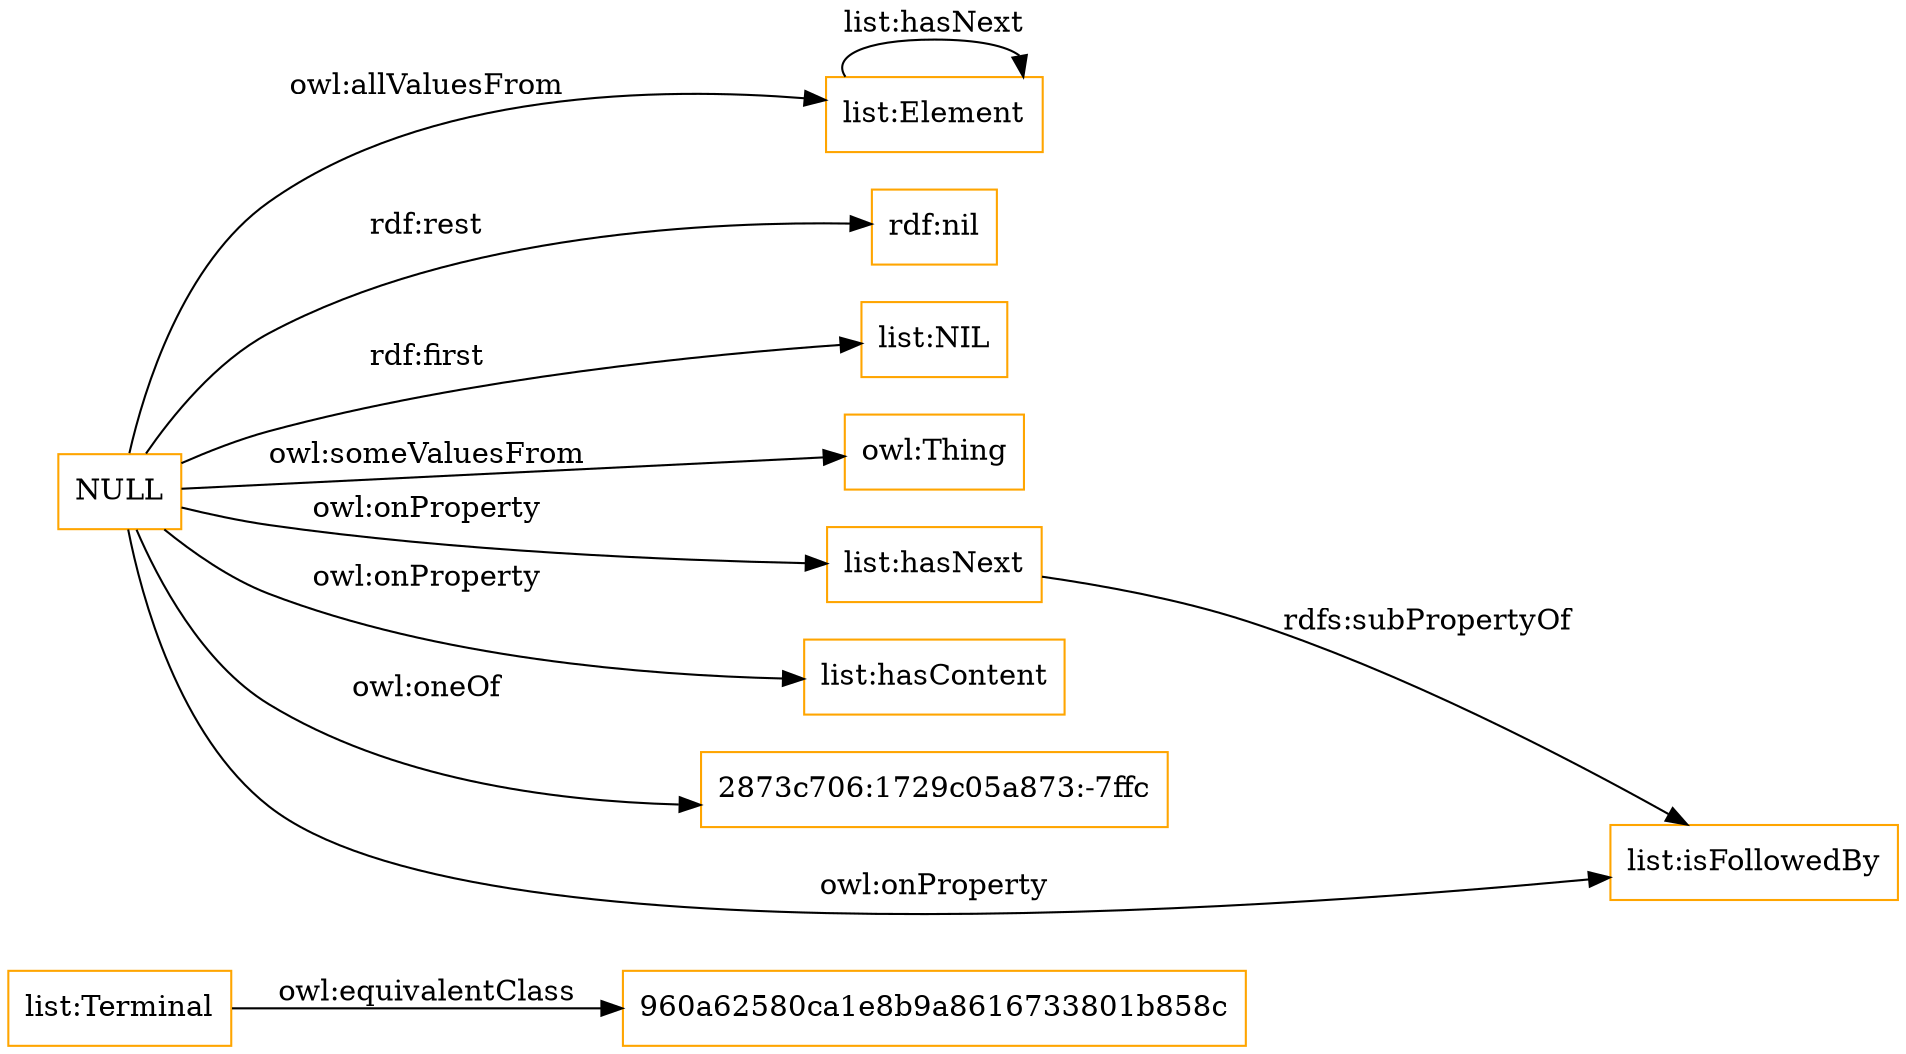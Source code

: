 digraph ar2dtool_diagram { 
rankdir=LR;
size="1501"
node [shape = rectangle, color="orange"]; "960a62580ca1e8b9a8616733801b858c" "list:Terminal" "list:Element" ; /*classes style*/
	"list:Terminal" -> "960a62580ca1e8b9a8616733801b858c" [ label = "owl:equivalentClass" ];
	"NULL" -> "rdf:nil" [ label = "rdf:rest" ];
	"NULL" -> "list:NIL" [ label = "rdf:first" ];
	"NULL" -> "owl:Thing" [ label = "owl:someValuesFrom" ];
	"NULL" -> "list:hasNext" [ label = "owl:onProperty" ];
	"NULL" -> "list:hasContent" [ label = "owl:onProperty" ];
	"NULL" -> "2873c706:1729c05a873:-7ffc" [ label = "owl:oneOf" ];
	"NULL" -> "list:Element" [ label = "owl:allValuesFrom" ];
	"NULL" -> "list:isFollowedBy" [ label = "owl:onProperty" ];
	"list:hasNext" -> "list:isFollowedBy" [ label = "rdfs:subPropertyOf" ];
	"list:Element" -> "list:Element" [ label = "list:hasNext" ];

}
